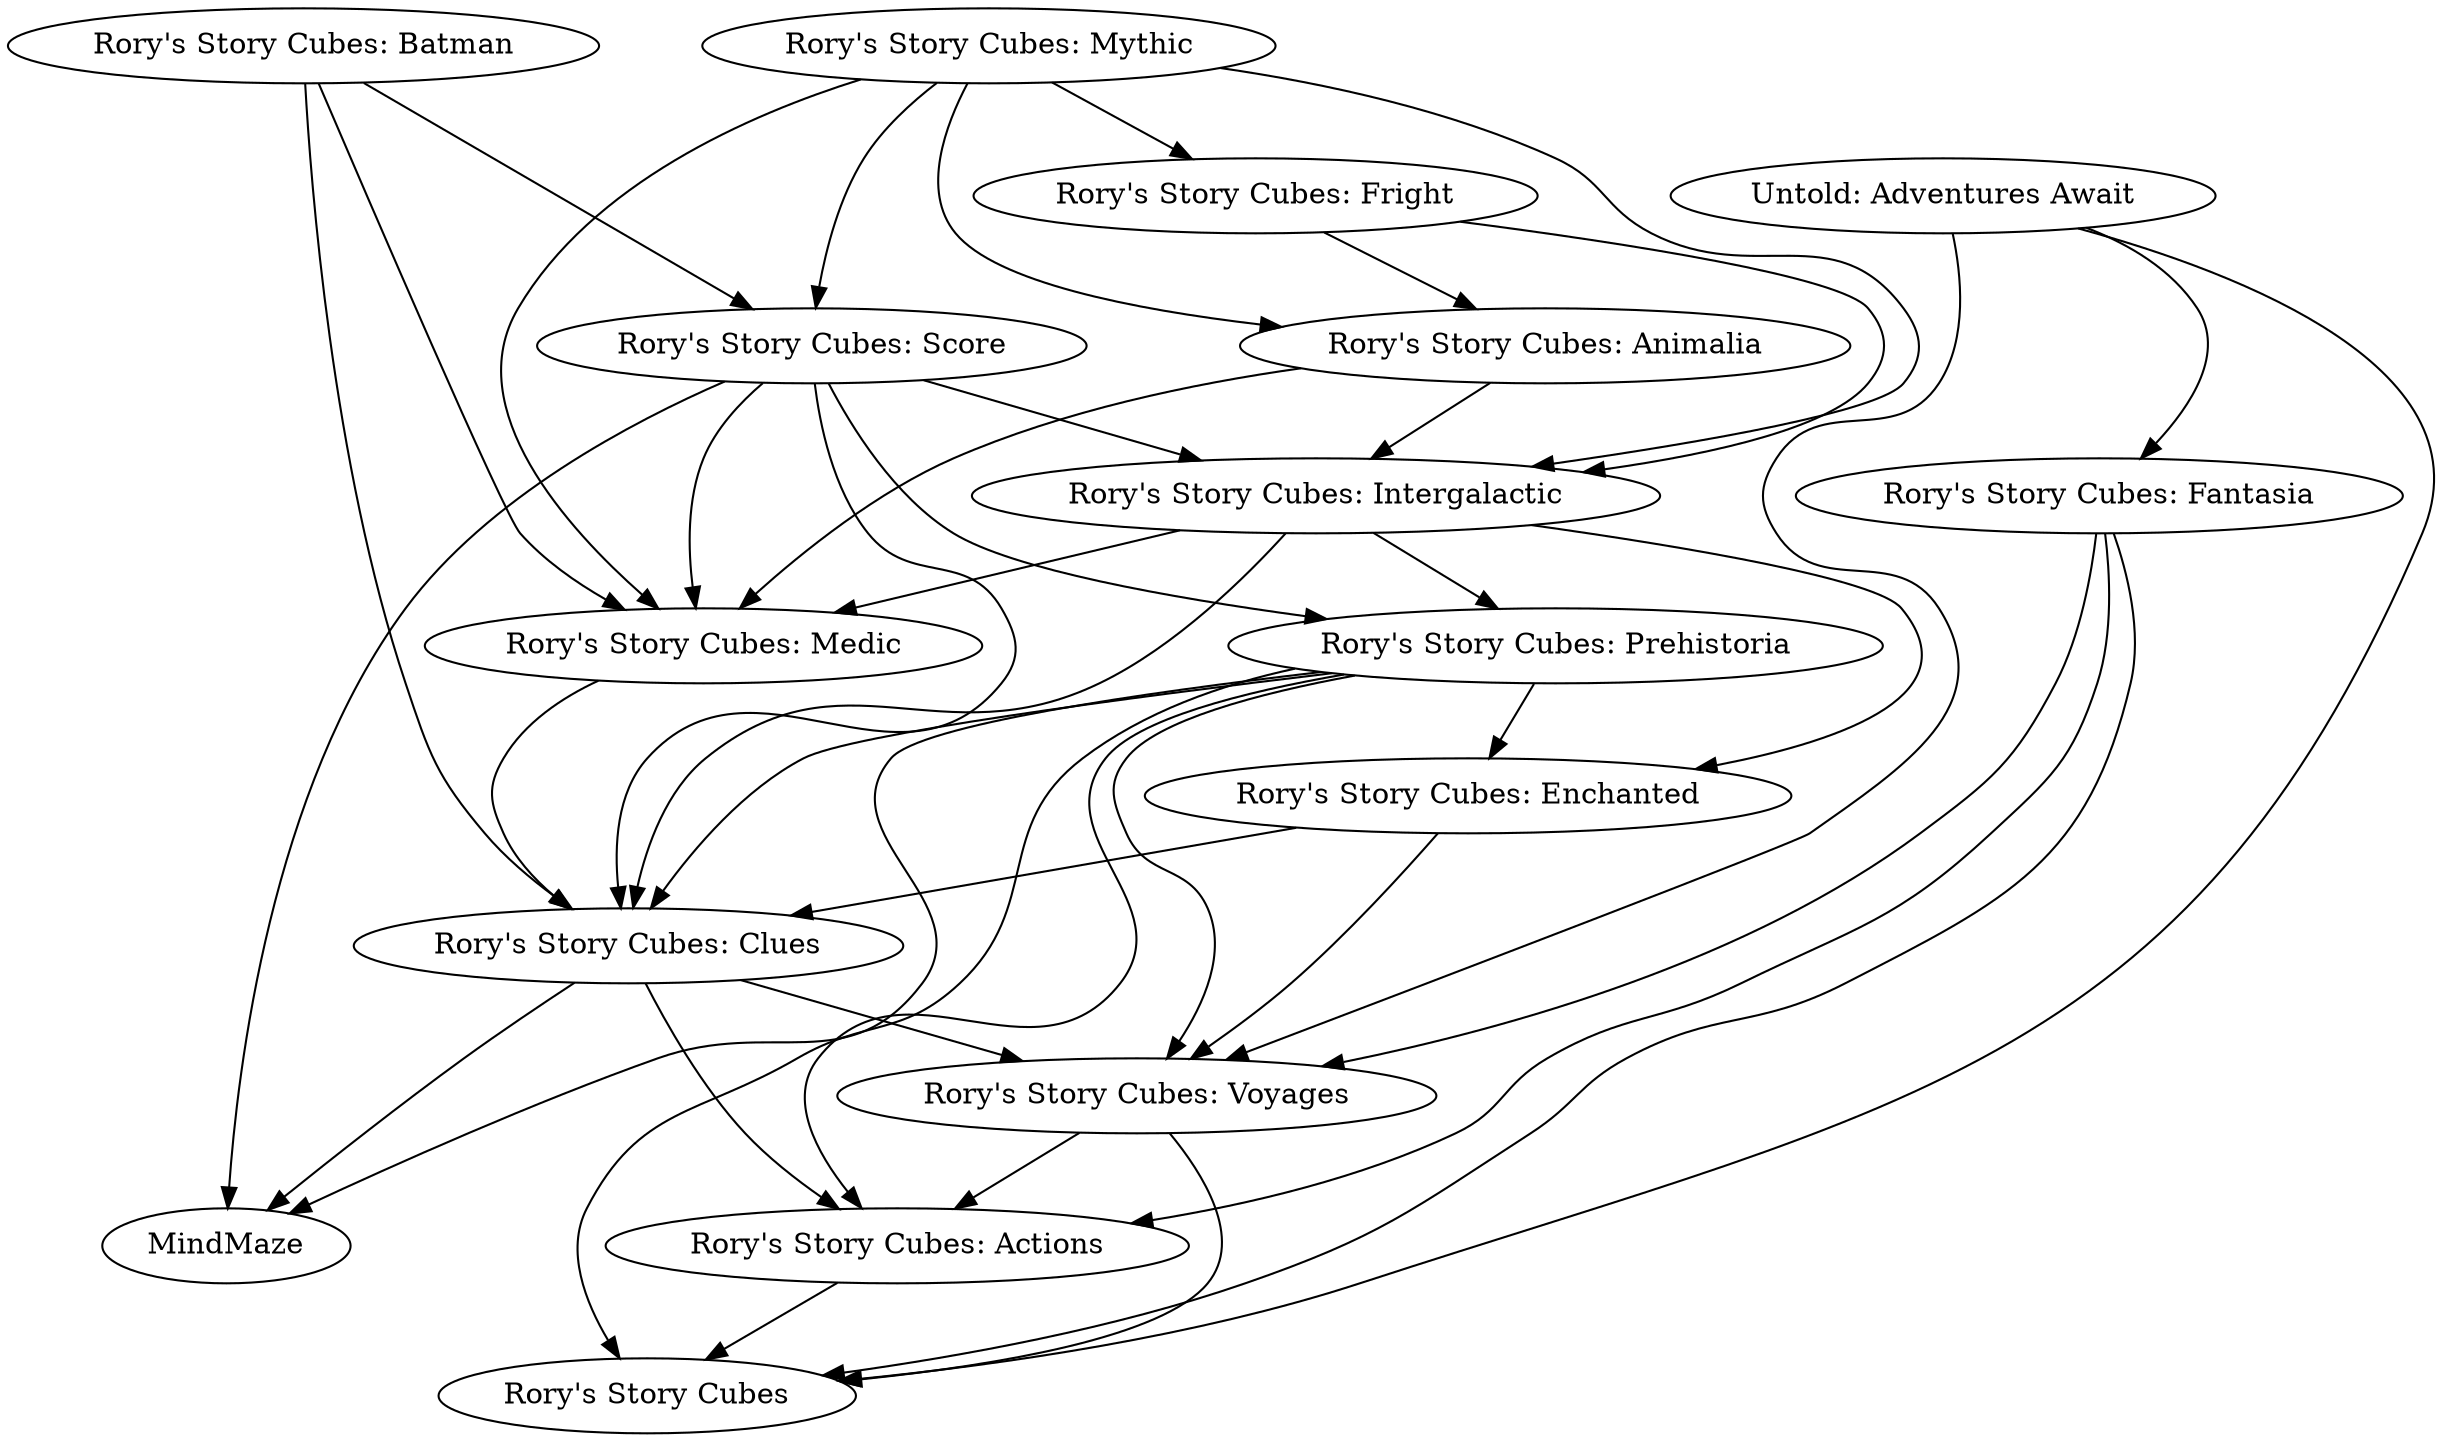digraph G {
"Rory's Story Cubes: Actions" -> "Rory's Story Cubes" ["weight"=0.476703569282278]
"Rory's Story Cubes: Voyages" -> "Rory's Story Cubes" ["weight"=0.427815365985939]
"Rory's Story Cubes: Prehistoria" -> "Rory's Story Cubes" ["weight"=0.279077902598753]
"Rory's Story Cubes: Fantasia" -> "Rory's Story Cubes" ["weight"=0.193305365193457]
"Untold: Adventures Await" -> "Rory's Story Cubes" ["weight"=0.101745250122025]
"Rory's Story Cubes: Voyages" -> "Rory's Story Cubes: Actions" ["weight"=0.616077331677036]
"Rory's Story Cubes: Clues" -> "Rory's Story Cubes: Actions" ["weight"=0.383571457295433]
"Rory's Story Cubes: Prehistoria" -> "Rory's Story Cubes: Actions" ["weight"=0.378093245624341]
"Rory's Story Cubes: Fantasia" -> "Rory's Story Cubes: Actions" ["weight"=0.265028485510463]
"Rory's Story Cubes: Clues" -> "Rory's Story Cubes: Voyages" ["weight"=0.417324364281611]
"Rory's Story Cubes: Enchanted" -> "Rory's Story Cubes: Voyages" ["weight"=0.401556560293771]
"Rory's Story Cubes: Prehistoria" -> "Rory's Story Cubes: Voyages" ["weight"=0.406117972534031]
"Rory's Story Cubes: Fantasia" -> "Rory's Story Cubes: Voyages" ["weight"=0.268789332553792]
"Untold: Adventures Await" -> "Rory's Story Cubes: Voyages" ["weight"=0.0779810835350082]
"Rory's Story Cubes: Prehistoria" -> "Rory's Story Cubes: Clues" ["weight"=0.692600981885131]
"Rory's Story Cubes: Prehistoria" -> "Rory's Story Cubes: Enchanted" ["weight"=0.703035457255422]
"Rory's Story Cubes: Prehistoria" -> "MindMaze" ["weight"=0.0555269384401246]
"Rory's Story Cubes: Intergalactic" -> "Rory's Story Cubes: Prehistoria" ["weight"=0.551187649699527]
"Rory's Story Cubes: Score" -> "Rory's Story Cubes: Prehistoria" ["weight"=0.491764187046704]
"Untold: Adventures Await" -> "Rory's Story Cubes: Fantasia" ["weight"=0.0767709379364493]
"Rory's Story Cubes: Clues" -> "MindMaze" ["weight"=0.0533389710888763]
"Rory's Story Cubes: Enchanted" -> "Rory's Story Cubes: Clues" ["weight"=0.692223909719991]
"Rory's Story Cubes: Medic" -> "Rory's Story Cubes: Clues" ["weight"=0.53116460912583]
"Rory's Story Cubes: Intergalactic" -> "Rory's Story Cubes: Clues" ["weight"=0.51600307458695]
"Rory's Story Cubes: Score" -> "Rory's Story Cubes: Clues" ["weight"=0.529982794756563]
"Rory's Story Cubes: Batman" -> "Rory's Story Cubes: Clues" ["weight"=0.257030809793678]
"Rory's Story Cubes: Intergalactic" -> "Rory's Story Cubes: Enchanted" ["weight"=0.521021669638672]
"Rory's Story Cubes: Score" -> "MindMaze" ["weight"=0.048069291700235]
"Rory's Story Cubes: Intergalactic" -> "Rory's Story Cubes: Medic" ["weight"=0.620323939222648]
"Rory's Story Cubes: Score" -> "Rory's Story Cubes: Medic" ["weight"=0.73776113876354]
"Rory's Story Cubes: Batman" -> "Rory's Story Cubes: Medic" ["weight"=0.255920269866666]
"Rory's Story Cubes: Animalia" -> "Rory's Story Cubes: Medic" ["weight"=0.482476720543409]
"Rory's Story Cubes: Mythic" -> "Rory's Story Cubes: Medic" ["weight"=0.531891317487756]
"Rory's Story Cubes: Score" -> "Rory's Story Cubes: Intergalactic" ["weight"=0.597795743995752]
"Rory's Story Cubes: Animalia" -> "Rory's Story Cubes: Intergalactic" ["weight"=0.493309863384325]
"Rory's Story Cubes: Fright" -> "Rory's Story Cubes: Intergalactic" ["weight"=0.497411002665796]
"Rory's Story Cubes: Mythic" -> "Rory's Story Cubes: Intergalactic" ["weight"=0.544593055093996]
"Rory's Story Cubes: Batman" -> "Rory's Story Cubes: Score" ["weight"=0.266020177773917]
"Rory's Story Cubes: Mythic" -> "Rory's Story Cubes: Score" ["weight"=0.520071978020908]
"Rory's Story Cubes: Fright" -> "Rory's Story Cubes: Animalia" ["weight"=0.600692162435775]
"Rory's Story Cubes: Mythic" -> "Rory's Story Cubes: Animalia" ["weight"=0.659215457245834]
"Rory's Story Cubes: Mythic" -> "Rory's Story Cubes: Fright" ["weight"=0.683706249300304]
"Rory's Story Cubes" ["id"=20545 "l"="-50.63347683700647,11.75214681770785" "label"="Rory's Story Cubes" "rating"="6.22103" "complexity"="1.1118" "min_players"="1" "max_players"="12" "min_players_rec"="1" "max_players_rec"="6" "min_players_best"="2" "max_players_best"="4" "min_time"="20" "max_time"="20" "bayes_rating"="5.92902" "year"="2005" "size"="0.4310757839721254"]
"Rory's Story Cubes: Actions" ["id"=89415 "l"="-50.74548812437489,11.763426573235854" "label"="Rory's Story Cubes: Actions" "rating"="6.36033" "complexity"="1.1852" "min_players"="1" "max_players"="12" "min_players_rec"="1" "max_players_rec"="5" "min_players_best"="3" "max_players_best"="4" "min_time"="20" "max_time"="20" "bayes_rating"="5.77662" "year"="2007" "size"="0.12293118466898954"]
"Rory's Story Cubes: Voyages" ["id"=115233 "l"="-50.701459779129955,11.819710843919763" "label"="Rory's Story Cubes: Voyages" "rating"="6.48432" "complexity"="1.0488" "min_players"="1" "max_players"="12" "min_players_rec"="2" "max_players_rec"="5" "min_players_best"="3" "max_players_best"="4" "min_time"="20" "max_time"="20" "bayes_rating"="5.8074" "year"="2011" "size"="0.117051393728223"]
"MindMaze" ["id"=131221 "l"="-50.54766478880565,12.172889667001687" "label"="MindMaze" "rating"="5.39398" "complexity"="1.0" "min_players"="2" "max_players"="8" "min_players_rec"="2" "max_players_rec"="8" "min_players_best"="2" "max_players_best"="8" "min_time"="45" "max_time"="45" "bayes_rating"="5.49005" "year"="2012" "size"="0.018074912891986063"]
"Rory's Story Cubes: Clues" ["id"=142556 "l"="-50.919414858871605,11.818035203624818" "label"="Rory's Story Cubes: Clues" "rating"="6.57172" "complexity"="1.0" "min_players"="1" "max_players"="12" "min_players_rec"="1" "max_players_rec"="12" "min_players_best"="1" "max_players_best"="12" "min_time"="15" "max_time"="15" "bayes_rating"="5.62247" "year"="2013" "size"="0.03364547038327526"]
"Rory's Story Cubes: Enchanted" ["id"=142557 "l"="-50.83786126459692,11.884269521902107" "label"="Rory's Story Cubes: Enchanted" "rating"="6.55695" "complexity"="1.0909" "min_players"="1" "max_players"="12" "min_players_rec"="2" "max_players_rec"="5" "min_players_best"="3" "max_players_best"="4" "min_time"="15" "max_time"="15" "bayes_rating"="5.64351" "year"="2013" "size"="0.03930749128919861"]
"Rory's Story Cubes: Prehistoria" ["id"=142558 "l"="-50.8303485188128,11.837155750270384" "label"="Rory's Story Cubes: Prehistoria" "rating"="6.57042" "complexity"="1.0" "min_players"="1" "max_players"="12" "min_players_rec"="1" "max_players_rec"="12" "min_players_best"="1" "max_players_best"="12" "min_time"="15" "max_time"="15" "bayes_rating"="5.63239" "year"="2013" "size"="0.03614982578397213"]
"Rory's Story Cubes: Medic" ["id"=165521 "l"="-51.09493671676536,11.862661713663401" "label"="Rory's Story Cubes: Medic" "rating"="6.62685" "complexity"="" "min_players"="1" "max_players"="10" "min_players_rec"="1" "max_players_rec"="10" "min_players_best"="1" "max_players_best"="10" "min_time"="20" "max_time"="20" "bayes_rating"="5.56979" "year"="2014" "size"="0.016223867595818814"]
"Rory's Story Cubes: Intergalactic" ["id"=165522 "l"="-50.98330924338458,11.896697658652933" "label"="Rory's Story Cubes: Intergalactic" "rating"="6.60404" "complexity"="1.0" "min_players"="1" "max_players"="10" "min_players_rec"="1" "max_players_rec"="10" "min_players_best"="1" "max_players_best"="10" "min_time"="20" "max_time"="20" "bayes_rating"="5.59168" "year"="2014" "size"="0.021559233449477352"]
"Rory's Story Cubes: Score" ["id"=165523 "l"="-51.03014782175796,11.831305631611478" "label"="Rory's Story Cubes: Score" "rating"="6.53223" "complexity"="" "min_players"="1" "max_players"="10" "min_players_rec"="1" "max_players_rec"="10" "min_players_best"="1" "max_players_best"="10" "min_time"="20" "max_time"="20" "bayes_rating"="5.55212" "year"="2014" "size"="0.013175087108013937"]
"Rory's Story Cubes: Batman" ["id"=182541 "l"="-51.128805607143406,11.752428265991758" "label"="Rory's Story Cubes: Batman" "rating"="6.45682" "complexity"="1.0" "min_players"="1" "max_players"="12" "min_players_rec"="1" "max_players_rec"="12" "min_players_best"="1" "max_players_best"="12" "min_time"="15" "max_time"="15" "bayes_rating"="5.57711" "year"="2015" "size"="0.023628048780487805"]
"Rory's Story Cubes: Animalia" ["id"=182952 "l"="-51.0547754928676,11.951438556714468" "label"="Rory's Story Cubes: Animalia" "rating"="6.52683" "complexity"="1.0" "min_players"="1" "max_players"="12" "min_players_rec"="1" "max_players_rec"="12" "min_players_best"="1" "max_players_best"="12" "min_time"="20" "max_time"="20" "bayes_rating"="5.55233" "year"="2015" "size"="0.013392857142857142"]
"Rory's Story Cubes: Fright" ["id"=182953 "l"="-51.13847221774888,11.962922298755785" "label"="Rory's Story Cubes: Fright" "rating"="6.69328" "complexity"="1.0" "min_players"="1" "max_players"="12" "min_players_rec"="1" "max_players_rec"="12" "min_players_best"="1" "max_players_best"="12" "min_time"="20" "max_time"="20" "bayes_rating"="5.56175" "year"="2015" "size"="0.014590592334494773"]
"Rory's Story Cubes: Mythic" ["id"=182954 "l"="-51.124282437147265,11.912770636211832" "label"="Rory's Story Cubes: Mythic" "rating"="6.7439" "complexity"="1.0" "min_players"="1" "max_players"="12" "min_players_rec"="1" "max_players_rec"="12" "min_players_best"="1" "max_players_best"="12" "min_time"="20" "max_time"="20" "bayes_rating"="5.56096" "year"="2015" "size"="0.013392857142857142"]
"Rory's Story Cubes: Fantasia" ["id"=217428 "l"="-50.502512209485076,11.815560421180779" "label"="Rory's Story Cubes: Fantasia" "rating"="6.69408" "complexity"="1.0" "min_players"="1" "max_players"="12" "min_players_rec"="2" "max_players_rec"="5" "min_players_best"="3" "max_players_best"="4" "min_time"="20" "max_time"="20" "bayes_rating"="5.61415" "year"="2017" "size"="0.027547909407665504"]
"Untold: Adventures Await" ["id"=226588 "l"="-50.37228269605592,11.583941774541653" "label"="Untold: Adventures Await" "rating"="6.80476" "complexity"="1.6667" "min_players"="1" "max_players"="4" "min_players_rec"="1" "max_players_rec"="4" "min_players_best"="1" "max_players_best"="4" "min_time"="45" "max_time"="60" "bayes_rating"="5.72431" "year"="2017" "size"="0.05825348432055749"]
}